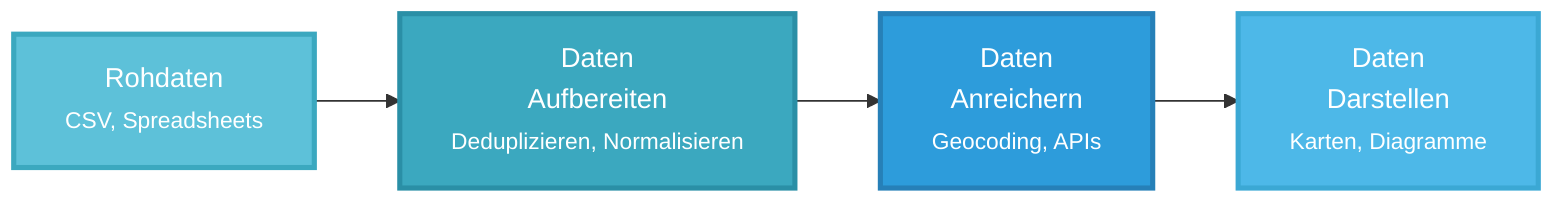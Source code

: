graph LR
    A[Rohdaten<br/><small>CSV, Spreadsheets</small>] --> B[Daten<br/>Aufbereiten<br/><small>Deduplizieren, Normalisieren</small>]
    B --> C[Daten<br/>Anreichern<br/><small>Geocoding, APIs</small>]
    C --> D[Daten<br/>Darstellen<br/><small>Karten, Diagramme</small>]

    style A fill:#5DC1D9,stroke:#3BA8BF,stroke-width:3px,color:#fff
    style B fill:#3BA8BF,stroke:#2A8FA6,stroke-width:3px,color:#fff
    style C fill:#2D9CDB,stroke:#2680B8,stroke-width:3px,color:#fff
    style D fill:#4DB8E8,stroke:#3BA8D4,stroke-width:3px,color:#fff